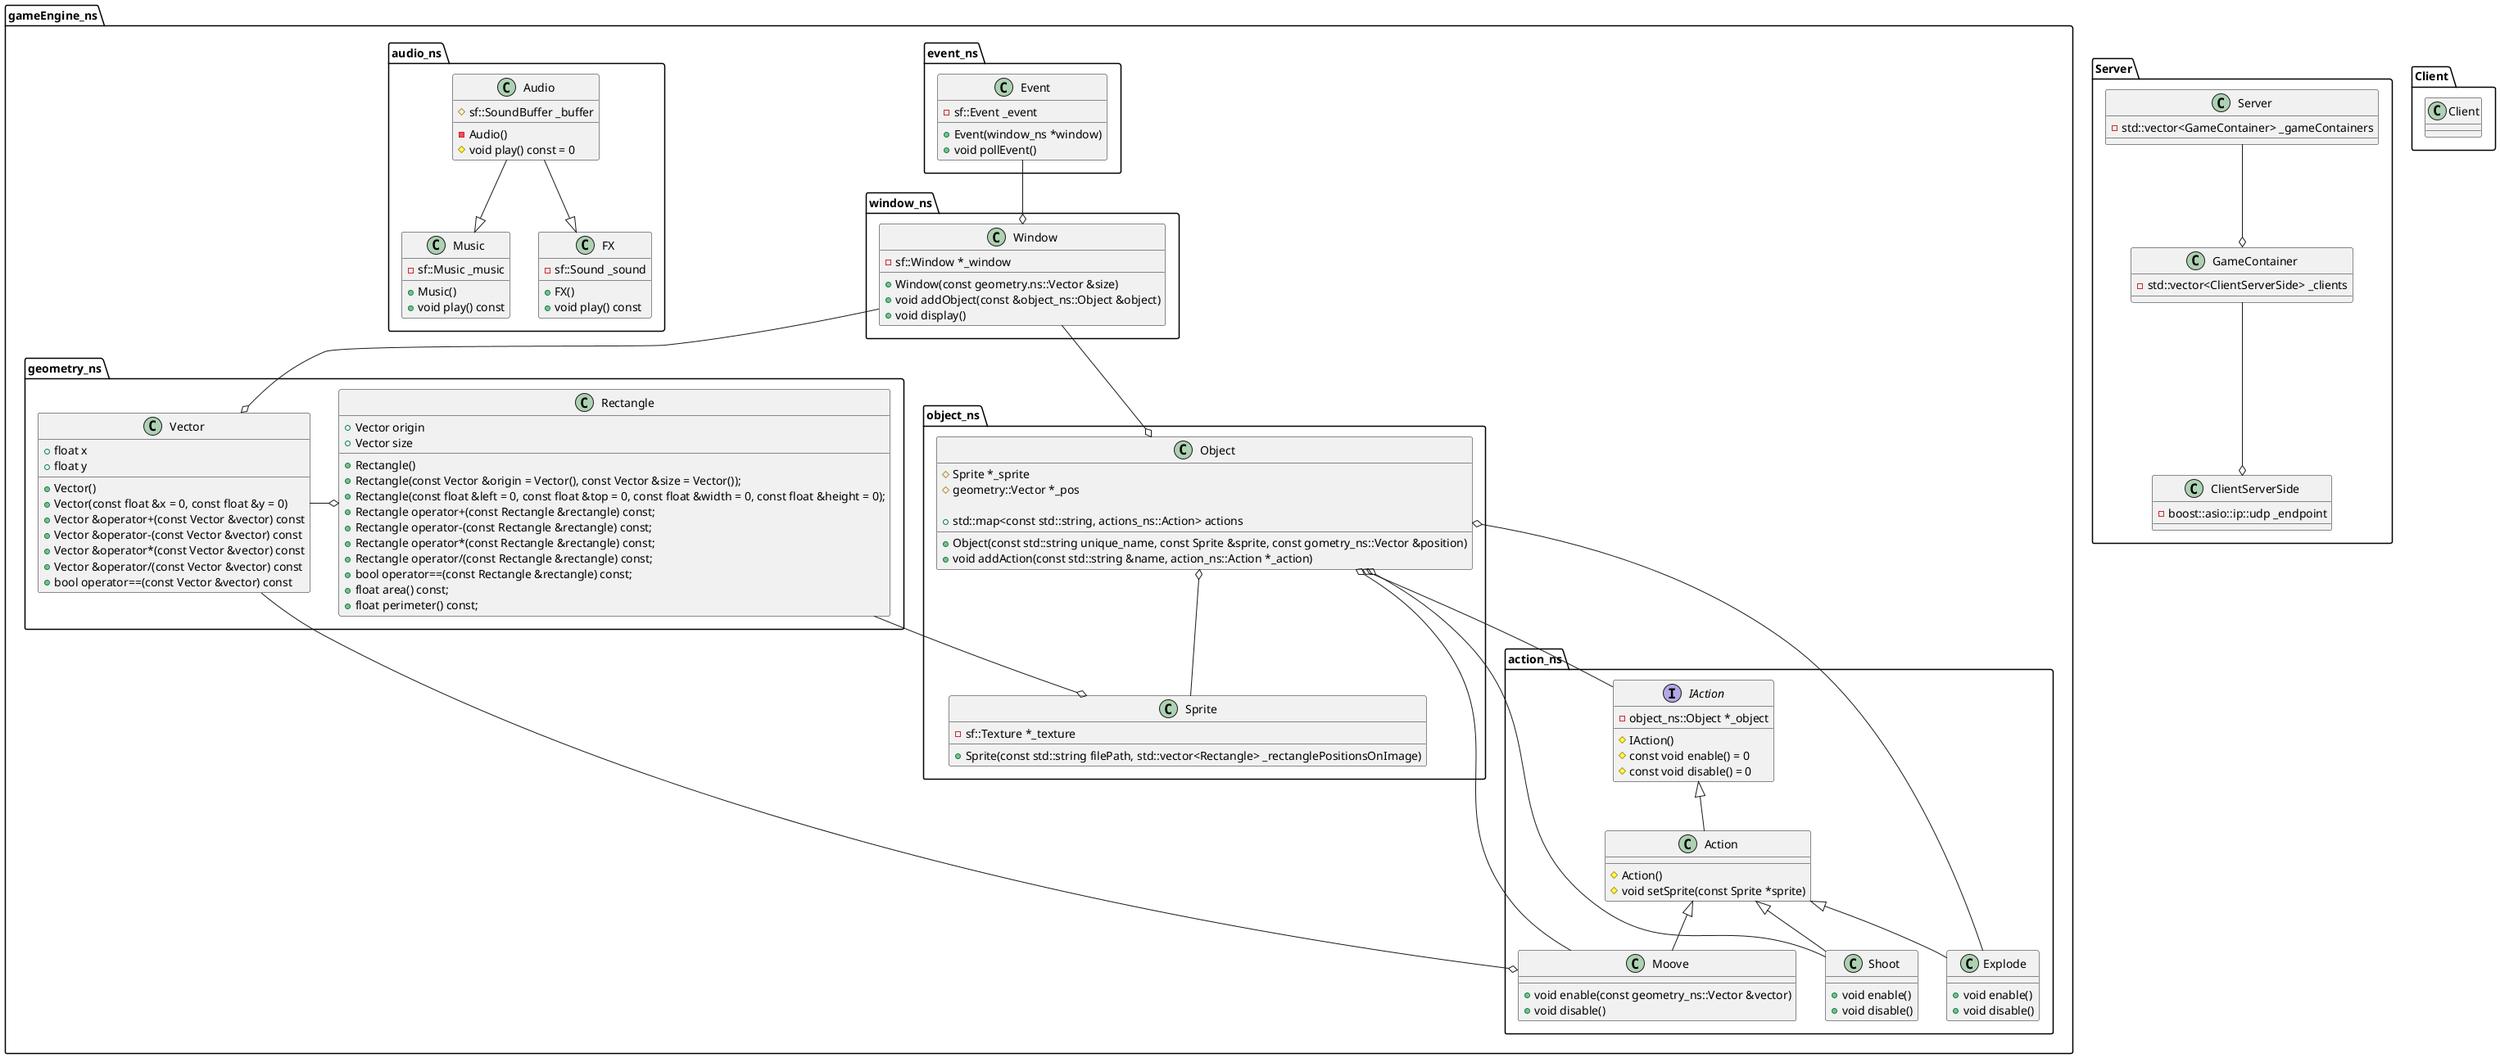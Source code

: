 @startuml R-Type Diagramm Class

package Server {

    class ClientServerSide {
       - boost::asio::ip::udp _endpoint
    }

    GameContainer --o ClientServerSide
    class GameContainer  {
        - std::vector<ClientServerSide> _clients
    }

    Server --o GameContainer
    class Server {
        - std::vector<GameContainer> _gameContainers
    }
}

namespace Client {

    class Client {

    }

}



namespace gameEngine_ns {

    namespace action_ns {

        interface IAction {
            - object_ns::Object *_object

            # IAction()
            # const void enable() = 0
            # const void disable() = 0
        }

        gameEngine_ns.action_ns.Action -up-|> gameEngine_ns.action_ns.IAction
        class Action {
            # Action()
            # void setSprite(const Sprite *sprite)
        }

        Explode -up-|> gameEngine_ns.action_ns.Action
        class Explode {
            
            + void enable()
            + void disable()

        }

        Shoot -up-|> gameEngine_ns.action_ns.Action
        class Shoot {
            + void enable()
            + void disable()
        }

        Moove -up-|> gameEngine_ns.action_ns.Action
        class Moove {
            + void enable(const geometry_ns::Vector &vector)
            + void disable()
        }
    }
    
    namespace event_ns {
        class Event {
            - sf::Event _event

            + Event(window_ns *window)
            + void pollEvent()
        }
    }

    namespace audio_ns {

        Audio -down-|> gameEngine_ns.audio_ns.Music
        Audio -down-|> gameEngine_ns.audio_ns.FX
        class Audio {
            # sf::SoundBuffer _buffer

            - Audio()
            # void play() const = 0
        }


        class FX {
            - sf::Sound _sound
            
            + FX()
            + void play() const
        }

        class Music {
            - sf::Music _music
            
            + Music()
            + void play() const
        }
    }

    namespace object_ns {

        class Sprite {
            - sf::Texture *_texture
            + Sprite(const std::string filePath, std::vector<Rectangle> _rectanglePositionsOnImage)

        }

        gameEngine_ns.object_ns.Object o-- gameEngine_ns.action_ns.IAction
        gameEngine_ns.object_ns.Object o-- gameEngine_ns.action_ns.Moove
        gameEngine_ns.object_ns.Object o-- gameEngine_ns.action_ns.Explode
        gameEngine_ns.object_ns.Object o-- gameEngine_ns.action_ns.Shoot
        gameEngine_ns.object_ns.Object o-down- gameEngine_ns.object_ns.Sprite
        class Object {
            # Sprite *_sprite
            # geometry::Vector *_pos

            + std::map<const std::string, actions_ns::Action> actions
            + Object(const std::string unique_name, const Sprite &sprite, const gometry_ns::Vector &position)            
            + void addAction(const std::string &name, action_ns::Action *_action)
        }
    }
          
    namespace geometry_ns {
        gameEngine_ns.geometry_ns.Vector -left-o Rectangle
        gameEngine_ns.geometry_ns.Vector --o gameEngine_ns.action_ns.Moove
        class Vector {
            + float x
            + float y

            + Vector()
            + Vector(const float &x = 0, const float &y = 0)
            + Vector &operator+(const Vector &vector) const
            + Vector &operator-(const Vector &vector) const
            + Vector &operator*(const Vector &vector) const
            + Vector &operator/(const Vector &vector) const
            + bool operator==(const Vector &vector) const          
        }

        gameEngine_ns.geometry_ns.Rectangle --o gameEngine_ns.object_ns.Sprite
        class Rectangle {
            + Vector origin
            + Vector size

            + Rectangle()
            + Rectangle(const Vector &origin = Vector(), const Vector &size = Vector());
            + Rectangle(const float &left = 0, const float &top = 0, const float &width = 0, const float &height = 0);
            + Rectangle operator+(const Rectangle &rectangle) const;
            + Rectangle operator-(const Rectangle &rectangle) const;
            + Rectangle operator*(const Rectangle &rectangle) const;
            + Rectangle operator/(const Rectangle &rectangle) const;
            + bool operator==(const Rectangle &rectangle) const;
            + float area() const;
            + float perimeter() const;
        }
    }

    namespace window_ns {
        gameEngine_ns.window_ns.Window --o gameEngine_ns.geometry_ns.Vector
        gameEngine_ns.window_ns.Window --o gameEngine_ns.object_ns.Object
        gameEngine_ns.event_ns.Event --o gameEngine_ns.window_ns.Window
        class Window {
            - sf::Window *_window

            + Window(const geometry.ns::Vector &size)
            + void addObject(const &object_ns::Object &object)
            + void display()
        }
    }
}

@enduml
